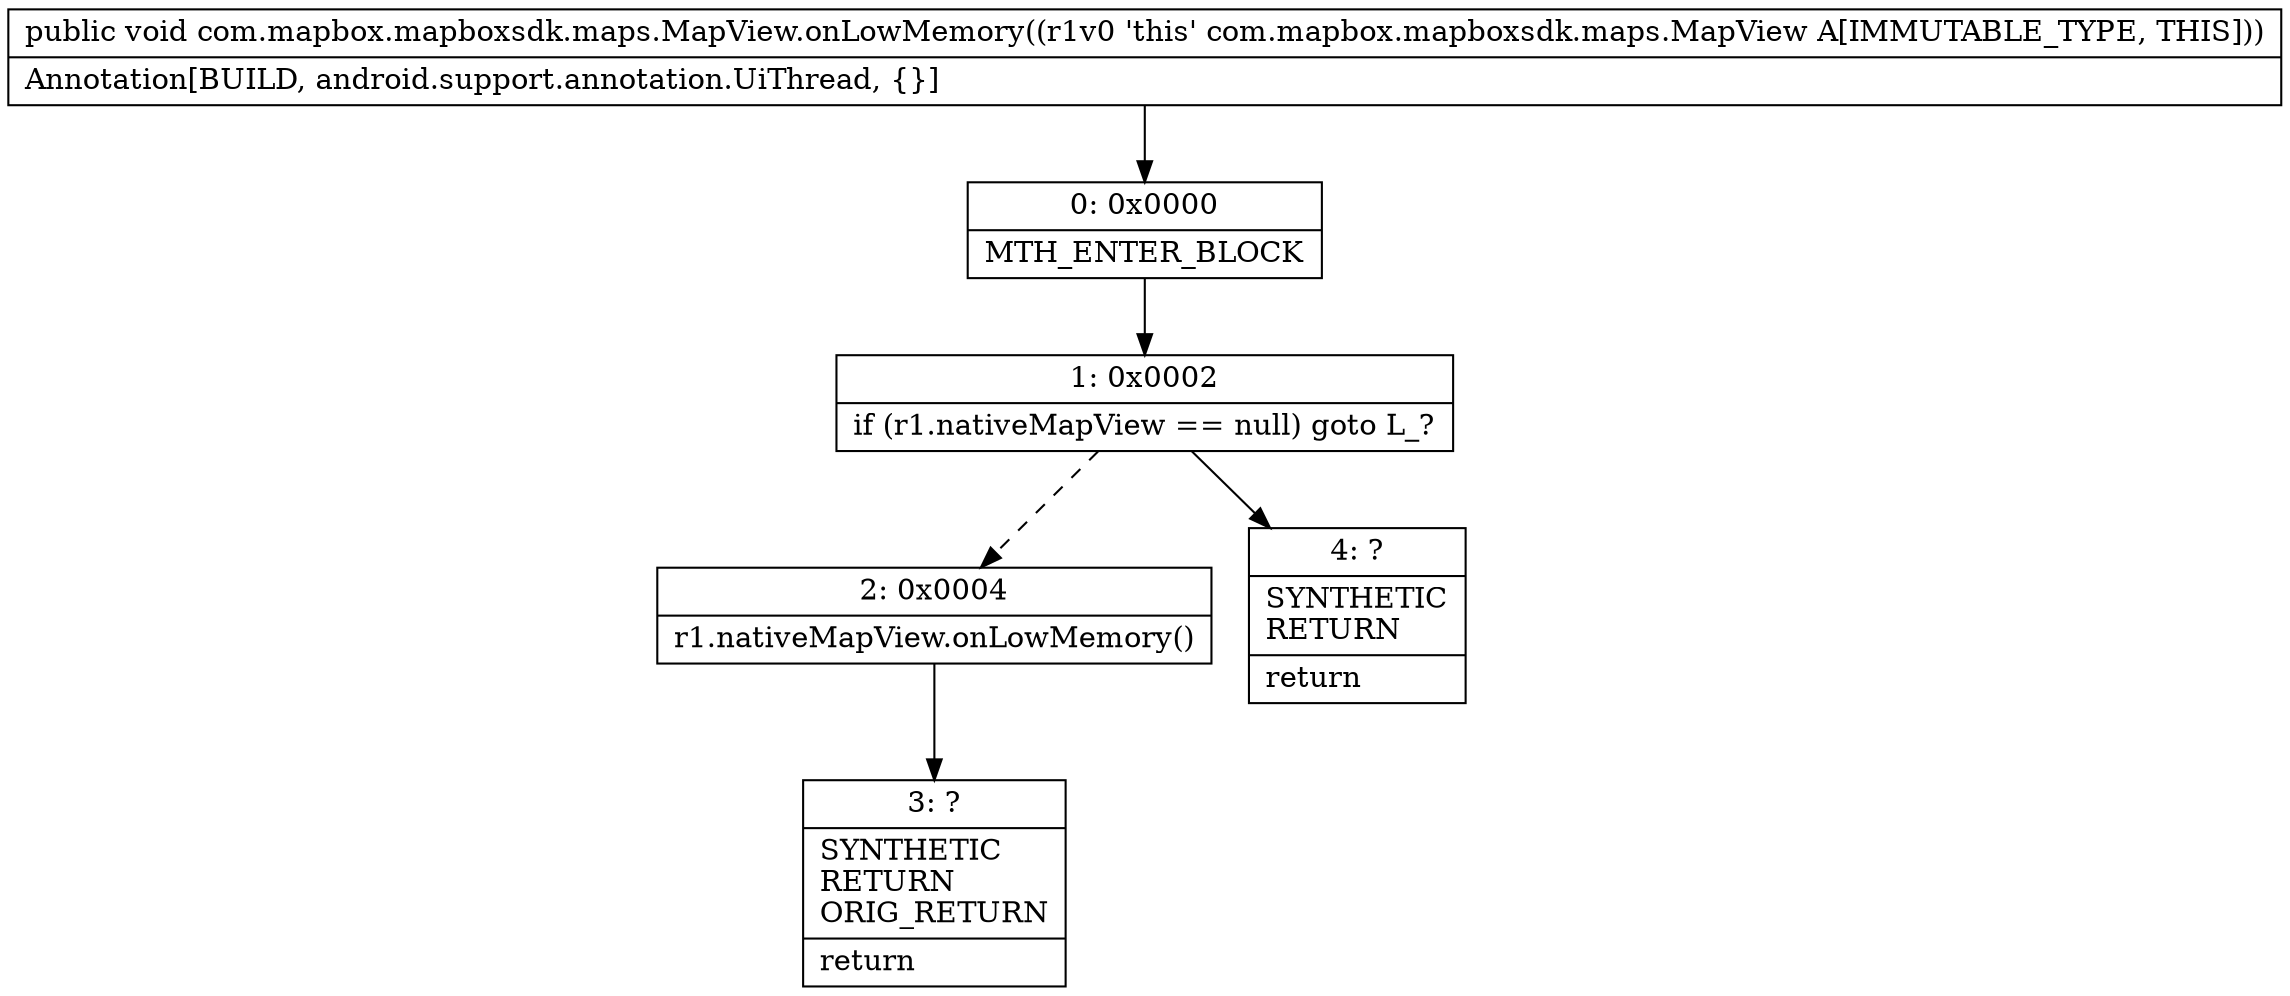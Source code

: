digraph "CFG forcom.mapbox.mapboxsdk.maps.MapView.onLowMemory()V" {
Node_0 [shape=record,label="{0\:\ 0x0000|MTH_ENTER_BLOCK\l}"];
Node_1 [shape=record,label="{1\:\ 0x0002|if (r1.nativeMapView == null) goto L_?\l}"];
Node_2 [shape=record,label="{2\:\ 0x0004|r1.nativeMapView.onLowMemory()\l}"];
Node_3 [shape=record,label="{3\:\ ?|SYNTHETIC\lRETURN\lORIG_RETURN\l|return\l}"];
Node_4 [shape=record,label="{4\:\ ?|SYNTHETIC\lRETURN\l|return\l}"];
MethodNode[shape=record,label="{public void com.mapbox.mapboxsdk.maps.MapView.onLowMemory((r1v0 'this' com.mapbox.mapboxsdk.maps.MapView A[IMMUTABLE_TYPE, THIS]))  | Annotation[BUILD, android.support.annotation.UiThread, \{\}]\l}"];
MethodNode -> Node_0;
Node_0 -> Node_1;
Node_1 -> Node_2[style=dashed];
Node_1 -> Node_4;
Node_2 -> Node_3;
}

